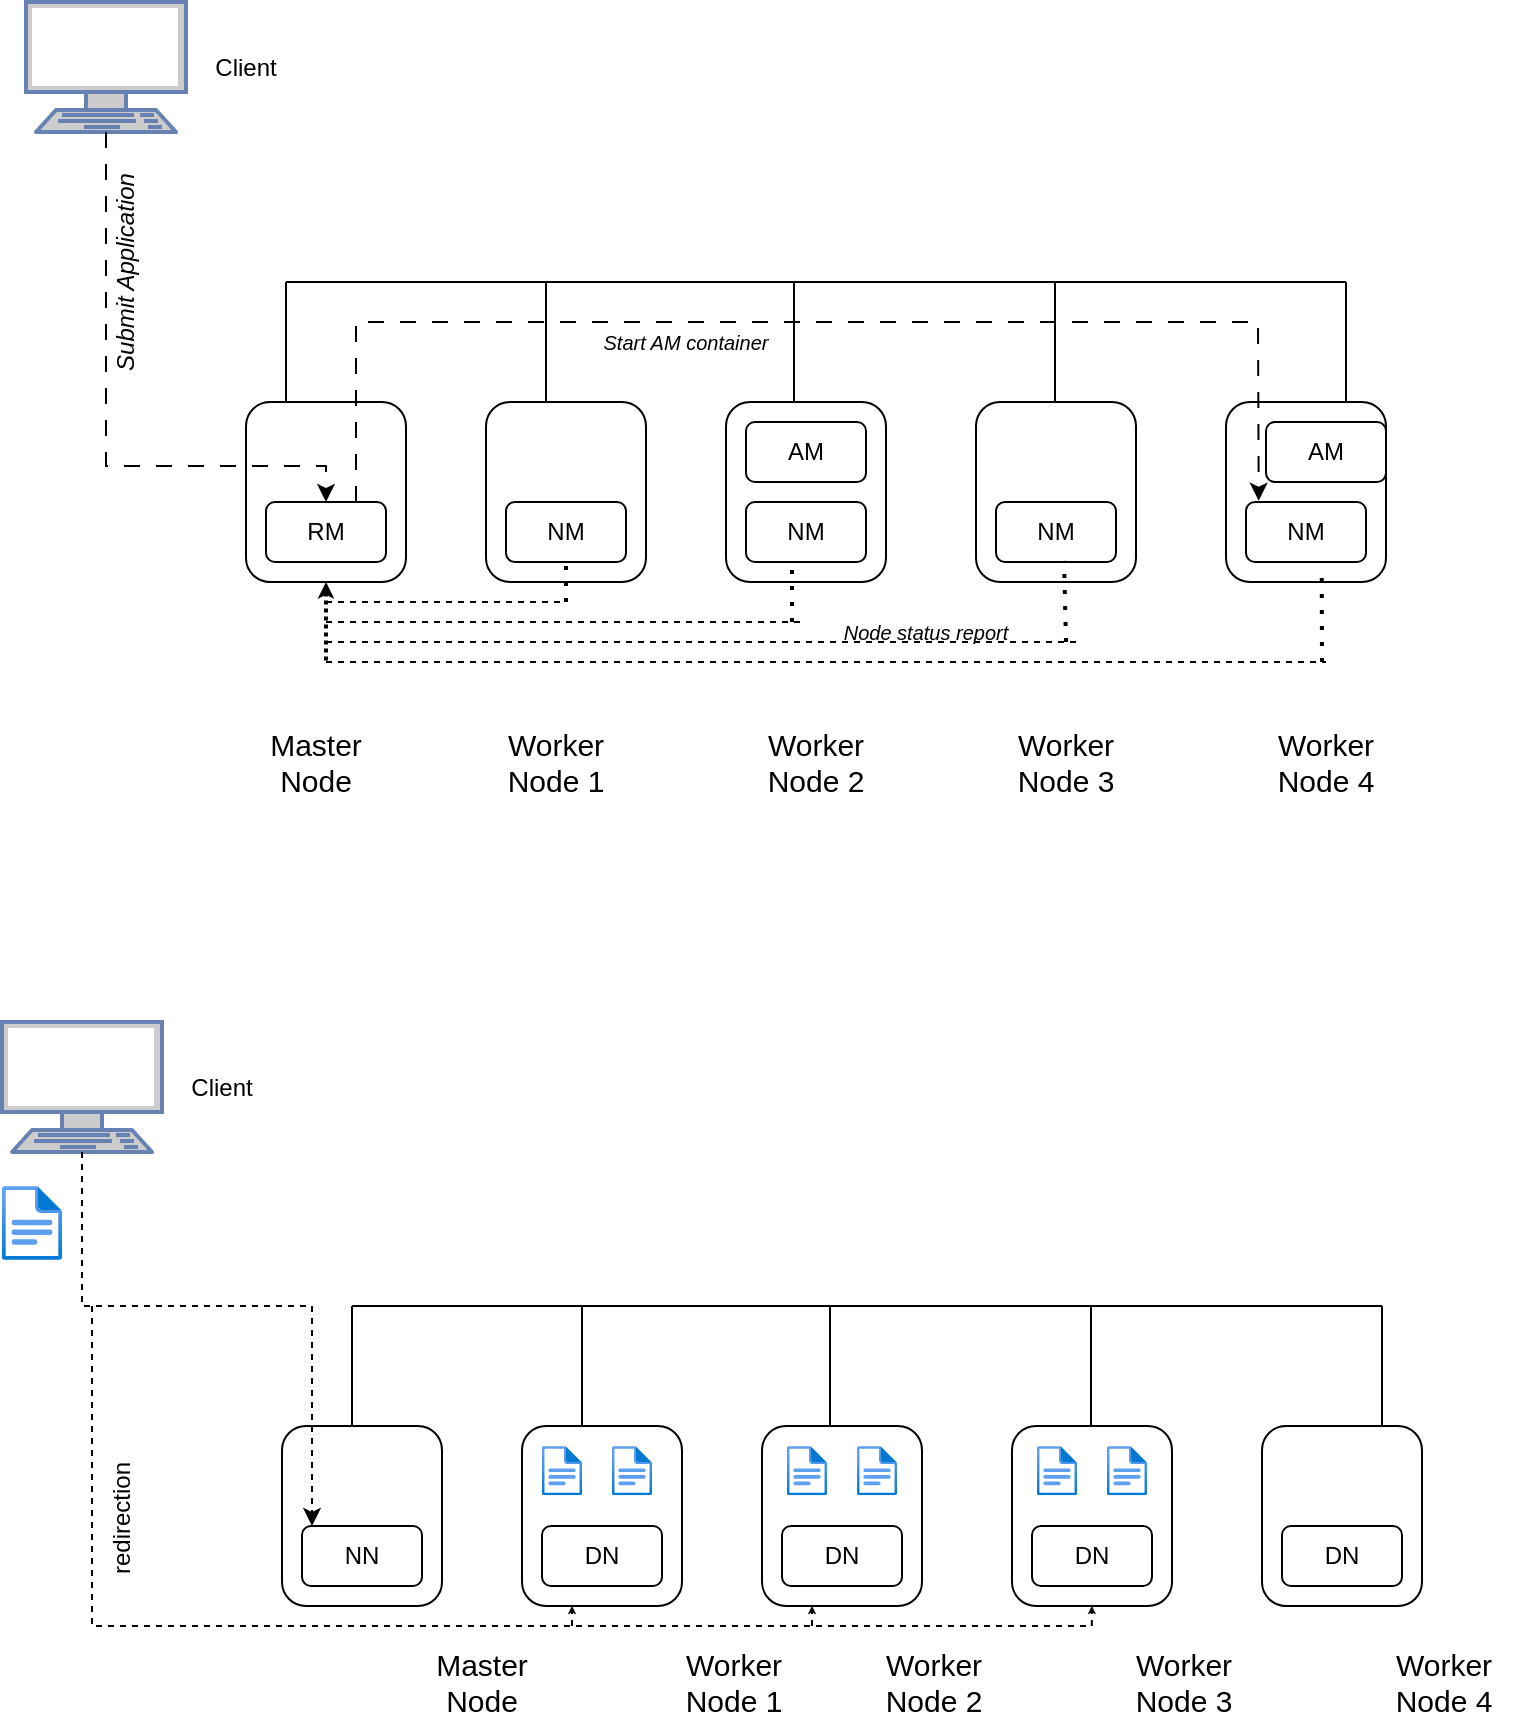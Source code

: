 <mxfile version="24.1.0" type="github">
  <diagram name="Page-1" id="phz_FprpEc_0Dcnx_o0i">
    <mxGraphModel dx="1290" dy="609" grid="1" gridSize="10" guides="1" tooltips="1" connect="1" arrows="1" fold="1" page="1" pageScale="1" pageWidth="827" pageHeight="1169" math="0" shadow="0">
      <root>
        <mxCell id="0" />
        <mxCell id="1" parent="0" />
        <mxCell id="AlaG7t0pZhiAt_VEpUe0-58" value="" style="group" parent="1" vertex="1" connectable="0">
          <mxGeometry x="71" y="60" width="685" height="400" as="geometry" />
        </mxCell>
        <mxCell id="AlaG7t0pZhiAt_VEpUe0-1" value="" style="endArrow=none;html=1;rounded=0;" parent="AlaG7t0pZhiAt_VEpUe0-58" edge="1">
          <mxGeometry width="50" height="50" relative="1" as="geometry">
            <mxPoint x="130" y="140" as="sourcePoint" />
            <mxPoint x="660" y="140" as="targetPoint" />
          </mxGeometry>
        </mxCell>
        <mxCell id="AlaG7t0pZhiAt_VEpUe0-3" value="" style="rounded=1;whiteSpace=wrap;html=1;" parent="AlaG7t0pZhiAt_VEpUe0-58" vertex="1">
          <mxGeometry x="600" y="200" width="80" height="90" as="geometry" />
        </mxCell>
        <mxCell id="AlaG7t0pZhiAt_VEpUe0-4" value="" style="rounded=1;whiteSpace=wrap;html=1;" parent="AlaG7t0pZhiAt_VEpUe0-58" vertex="1">
          <mxGeometry x="475" y="200" width="80" height="90" as="geometry" />
        </mxCell>
        <mxCell id="AlaG7t0pZhiAt_VEpUe0-5" value="" style="rounded=1;whiteSpace=wrap;html=1;" parent="AlaG7t0pZhiAt_VEpUe0-58" vertex="1">
          <mxGeometry x="350" y="200" width="80" height="90" as="geometry" />
        </mxCell>
        <mxCell id="AlaG7t0pZhiAt_VEpUe0-6" value="" style="rounded=1;whiteSpace=wrap;html=1;" parent="AlaG7t0pZhiAt_VEpUe0-58" vertex="1">
          <mxGeometry x="230" y="200" width="80" height="90" as="geometry" />
        </mxCell>
        <mxCell id="AlaG7t0pZhiAt_VEpUe0-7" value="" style="rounded=1;whiteSpace=wrap;html=1;" parent="AlaG7t0pZhiAt_VEpUe0-58" vertex="1">
          <mxGeometry x="110" y="200" width="80" height="90" as="geometry" />
        </mxCell>
        <mxCell id="AlaG7t0pZhiAt_VEpUe0-8" value="" style="endArrow=none;html=1;rounded=0;exitX=0.25;exitY=0;exitDx=0;exitDy=0;" parent="AlaG7t0pZhiAt_VEpUe0-58" source="AlaG7t0pZhiAt_VEpUe0-7" edge="1">
          <mxGeometry width="50" height="50" relative="1" as="geometry">
            <mxPoint x="370" y="230" as="sourcePoint" />
            <mxPoint x="130" y="140" as="targetPoint" />
          </mxGeometry>
        </mxCell>
        <mxCell id="AlaG7t0pZhiAt_VEpUe0-9" value="" style="endArrow=none;html=1;rounded=0;exitX=0.25;exitY=0;exitDx=0;exitDy=0;" parent="AlaG7t0pZhiAt_VEpUe0-58" edge="1">
          <mxGeometry width="50" height="50" relative="1" as="geometry">
            <mxPoint x="260" y="200" as="sourcePoint" />
            <mxPoint x="260" y="140" as="targetPoint" />
          </mxGeometry>
        </mxCell>
        <mxCell id="AlaG7t0pZhiAt_VEpUe0-10" value="" style="endArrow=none;html=1;rounded=0;exitX=0.25;exitY=0;exitDx=0;exitDy=0;" parent="AlaG7t0pZhiAt_VEpUe0-58" edge="1">
          <mxGeometry width="50" height="50" relative="1" as="geometry">
            <mxPoint x="384" y="200" as="sourcePoint" />
            <mxPoint x="384" y="140" as="targetPoint" />
          </mxGeometry>
        </mxCell>
        <mxCell id="AlaG7t0pZhiAt_VEpUe0-11" value="" style="endArrow=none;html=1;rounded=0;exitX=0.25;exitY=0;exitDx=0;exitDy=0;" parent="AlaG7t0pZhiAt_VEpUe0-58" edge="1">
          <mxGeometry width="50" height="50" relative="1" as="geometry">
            <mxPoint x="514.5" y="200" as="sourcePoint" />
            <mxPoint x="514.5" y="140" as="targetPoint" />
          </mxGeometry>
        </mxCell>
        <mxCell id="AlaG7t0pZhiAt_VEpUe0-12" value="" style="endArrow=none;html=1;rounded=0;exitX=0.25;exitY=0;exitDx=0;exitDy=0;" parent="AlaG7t0pZhiAt_VEpUe0-58" edge="1">
          <mxGeometry width="50" height="50" relative="1" as="geometry">
            <mxPoint x="660" y="200" as="sourcePoint" />
            <mxPoint x="660" y="140" as="targetPoint" />
          </mxGeometry>
        </mxCell>
        <mxCell id="AlaG7t0pZhiAt_VEpUe0-15" value="" style="group" parent="AlaG7t0pZhiAt_VEpUe0-58" vertex="1" connectable="0">
          <mxGeometry x="120" y="250" width="60" height="30" as="geometry" />
        </mxCell>
        <mxCell id="AlaG7t0pZhiAt_VEpUe0-13" value="" style="rounded=1;whiteSpace=wrap;html=1;" parent="AlaG7t0pZhiAt_VEpUe0-15" vertex="1">
          <mxGeometry width="60" height="30" as="geometry" />
        </mxCell>
        <mxCell id="AlaG7t0pZhiAt_VEpUe0-14" value="RM" style="text;html=1;strokeColor=none;fillColor=none;align=center;verticalAlign=middle;whiteSpace=wrap;rounded=0;" parent="AlaG7t0pZhiAt_VEpUe0-15" vertex="1">
          <mxGeometry width="60" height="30" as="geometry" />
        </mxCell>
        <mxCell id="AlaG7t0pZhiAt_VEpUe0-16" value="" style="group" parent="AlaG7t0pZhiAt_VEpUe0-58" vertex="1" connectable="0">
          <mxGeometry x="240" y="250" width="60" height="30" as="geometry" />
        </mxCell>
        <mxCell id="AlaG7t0pZhiAt_VEpUe0-17" value="" style="rounded=1;whiteSpace=wrap;html=1;" parent="AlaG7t0pZhiAt_VEpUe0-16" vertex="1">
          <mxGeometry width="60" height="30" as="geometry" />
        </mxCell>
        <mxCell id="AlaG7t0pZhiAt_VEpUe0-18" value="NM" style="text;html=1;strokeColor=none;fillColor=none;align=center;verticalAlign=middle;whiteSpace=wrap;rounded=0;" parent="AlaG7t0pZhiAt_VEpUe0-16" vertex="1">
          <mxGeometry width="60" height="30" as="geometry" />
        </mxCell>
        <mxCell id="AlaG7t0pZhiAt_VEpUe0-19" value="" style="group" parent="AlaG7t0pZhiAt_VEpUe0-58" vertex="1" connectable="0">
          <mxGeometry x="360" y="250" width="60" height="30" as="geometry" />
        </mxCell>
        <mxCell id="AlaG7t0pZhiAt_VEpUe0-20" value="" style="rounded=1;whiteSpace=wrap;html=1;" parent="AlaG7t0pZhiAt_VEpUe0-19" vertex="1">
          <mxGeometry width="60" height="30" as="geometry" />
        </mxCell>
        <mxCell id="AlaG7t0pZhiAt_VEpUe0-21" value="NM" style="text;html=1;strokeColor=none;fillColor=none;align=center;verticalAlign=middle;whiteSpace=wrap;rounded=0;" parent="AlaG7t0pZhiAt_VEpUe0-19" vertex="1">
          <mxGeometry width="60" height="30" as="geometry" />
        </mxCell>
        <mxCell id="AlaG7t0pZhiAt_VEpUe0-22" value="" style="group" parent="AlaG7t0pZhiAt_VEpUe0-58" vertex="1" connectable="0">
          <mxGeometry x="485" y="250" width="60" height="30" as="geometry" />
        </mxCell>
        <mxCell id="AlaG7t0pZhiAt_VEpUe0-23" value="" style="rounded=1;whiteSpace=wrap;html=1;" parent="AlaG7t0pZhiAt_VEpUe0-22" vertex="1">
          <mxGeometry width="60" height="30" as="geometry" />
        </mxCell>
        <mxCell id="AlaG7t0pZhiAt_VEpUe0-24" value="NM" style="text;html=1;strokeColor=none;fillColor=none;align=center;verticalAlign=middle;whiteSpace=wrap;rounded=0;" parent="AlaG7t0pZhiAt_VEpUe0-22" vertex="1">
          <mxGeometry width="60" height="30" as="geometry" />
        </mxCell>
        <mxCell id="AlaG7t0pZhiAt_VEpUe0-25" value="" style="group" parent="AlaG7t0pZhiAt_VEpUe0-58" vertex="1" connectable="0">
          <mxGeometry x="610" y="250" width="60" height="30" as="geometry" />
        </mxCell>
        <mxCell id="AlaG7t0pZhiAt_VEpUe0-26" value="" style="rounded=1;whiteSpace=wrap;html=1;" parent="AlaG7t0pZhiAt_VEpUe0-25" vertex="1">
          <mxGeometry width="60" height="30" as="geometry" />
        </mxCell>
        <mxCell id="AlaG7t0pZhiAt_VEpUe0-27" value="NM" style="text;html=1;strokeColor=none;fillColor=none;align=center;verticalAlign=middle;whiteSpace=wrap;rounded=0;" parent="AlaG7t0pZhiAt_VEpUe0-25" vertex="1">
          <mxGeometry width="60" height="30" as="geometry" />
        </mxCell>
        <mxCell id="AlaG7t0pZhiAt_VEpUe0-28" value="" style="endArrow=none;dashed=1;html=1;rounded=0;" parent="AlaG7t0pZhiAt_VEpUe0-58" edge="1">
          <mxGeometry width="50" height="50" relative="1" as="geometry">
            <mxPoint x="150" y="330" as="sourcePoint" />
            <mxPoint x="650" y="330" as="targetPoint" />
          </mxGeometry>
        </mxCell>
        <mxCell id="AlaG7t0pZhiAt_VEpUe0-29" value="" style="endArrow=none;dashed=1;html=1;rounded=0;" parent="AlaG7t0pZhiAt_VEpUe0-58" edge="1">
          <mxGeometry width="50" height="50" relative="1" as="geometry">
            <mxPoint x="150" y="320" as="sourcePoint" />
            <mxPoint x="525" y="320" as="targetPoint" />
          </mxGeometry>
        </mxCell>
        <mxCell id="AlaG7t0pZhiAt_VEpUe0-30" value="" style="endArrow=none;dashed=1;html=1;rounded=0;" parent="AlaG7t0pZhiAt_VEpUe0-58" edge="1">
          <mxGeometry width="50" height="50" relative="1" as="geometry">
            <mxPoint x="150" y="310" as="sourcePoint" />
            <mxPoint x="390" y="310" as="targetPoint" />
          </mxGeometry>
        </mxCell>
        <mxCell id="AlaG7t0pZhiAt_VEpUe0-31" value="" style="endArrow=none;dashed=1;html=1;rounded=0;" parent="AlaG7t0pZhiAt_VEpUe0-58" edge="1">
          <mxGeometry width="50" height="50" relative="1" as="geometry">
            <mxPoint x="150" y="300" as="sourcePoint" />
            <mxPoint x="270" y="300" as="targetPoint" />
          </mxGeometry>
        </mxCell>
        <mxCell id="AlaG7t0pZhiAt_VEpUe0-32" value="" style="endArrow=none;dashed=1;html=1;dashPattern=1 3;strokeWidth=2;rounded=0;entryX=0.5;entryY=1;entryDx=0;entryDy=0;" parent="AlaG7t0pZhiAt_VEpUe0-58" target="AlaG7t0pZhiAt_VEpUe0-18" edge="1">
          <mxGeometry width="50" height="50" relative="1" as="geometry">
            <mxPoint x="270" y="300" as="sourcePoint" />
            <mxPoint x="320" y="380" as="targetPoint" />
          </mxGeometry>
        </mxCell>
        <mxCell id="AlaG7t0pZhiAt_VEpUe0-33" value="" style="endArrow=none;dashed=1;html=1;dashPattern=1 3;strokeWidth=2;rounded=0;entryX=0.383;entryY=1.009;entryDx=0;entryDy=0;entryPerimeter=0;" parent="AlaG7t0pZhiAt_VEpUe0-58" target="AlaG7t0pZhiAt_VEpUe0-21" edge="1">
          <mxGeometry width="50" height="50" relative="1" as="geometry">
            <mxPoint x="383" y="310" as="sourcePoint" />
            <mxPoint x="383" y="290" as="targetPoint" />
          </mxGeometry>
        </mxCell>
        <mxCell id="AlaG7t0pZhiAt_VEpUe0-34" value="" style="endArrow=none;dashed=1;html=1;dashPattern=1 3;strokeWidth=2;rounded=0;entryX=0.567;entryY=0.981;entryDx=0;entryDy=0;entryPerimeter=0;" parent="AlaG7t0pZhiAt_VEpUe0-58" target="AlaG7t0pZhiAt_VEpUe0-24" edge="1">
          <mxGeometry width="50" height="50" relative="1" as="geometry">
            <mxPoint x="520" y="320" as="sourcePoint" />
            <mxPoint x="520" y="290" as="targetPoint" />
          </mxGeometry>
        </mxCell>
        <mxCell id="AlaG7t0pZhiAt_VEpUe0-36" value="" style="endArrow=none;dashed=1;html=1;dashPattern=1 3;strokeWidth=2;rounded=0;entryX=0.631;entryY=1.079;entryDx=0;entryDy=0;entryPerimeter=0;" parent="AlaG7t0pZhiAt_VEpUe0-58" target="AlaG7t0pZhiAt_VEpUe0-27" edge="1">
          <mxGeometry width="50" height="50" relative="1" as="geometry">
            <mxPoint x="648" y="330" as="sourcePoint" />
            <mxPoint x="420" y="180" as="targetPoint" />
          </mxGeometry>
        </mxCell>
        <mxCell id="AlaG7t0pZhiAt_VEpUe0-37" value="" style="endArrow=none;dashed=1;html=1;strokeWidth=2;rounded=0;entryX=0.5;entryY=1;entryDx=0;entryDy=0;jumpSize=10;dashPattern=1 1;startArrow=classic;startFill=1;exitX=0.5;exitY=1;exitDx=0;exitDy=0;endSize=6;startSize=2;" parent="AlaG7t0pZhiAt_VEpUe0-58" source="AlaG7t0pZhiAt_VEpUe0-7" edge="1">
          <mxGeometry width="50" height="50" relative="1" as="geometry">
            <mxPoint x="420" y="180" as="sourcePoint" />
            <mxPoint x="150" y="330" as="targetPoint" />
          </mxGeometry>
        </mxCell>
        <mxCell id="AlaG7t0pZhiAt_VEpUe0-40" value="" style="fontColor=#0066CC;verticalAlign=top;verticalLabelPosition=bottom;labelPosition=center;align=center;html=1;outlineConnect=0;fillColor=#CCCCCC;strokeColor=#6881B3;gradientColor=none;gradientDirection=north;strokeWidth=2;shape=mxgraph.networks.terminal;" parent="AlaG7t0pZhiAt_VEpUe0-58" vertex="1">
          <mxGeometry width="80" height="65" as="geometry" />
        </mxCell>
        <mxCell id="AlaG7t0pZhiAt_VEpUe0-41" value="" style="endArrow=classic;html=1;rounded=0;dashed=1;dashPattern=8 8;entryX=0.5;entryY=0;entryDx=0;entryDy=0;endFill=1;" parent="AlaG7t0pZhiAt_VEpUe0-58" source="AlaG7t0pZhiAt_VEpUe0-40" target="AlaG7t0pZhiAt_VEpUe0-14" edge="1">
          <mxGeometry relative="1" as="geometry">
            <mxPoint x="190" y="210" as="sourcePoint" />
            <mxPoint x="110" y="232" as="targetPoint" />
            <Array as="points">
              <mxPoint x="40" y="232" />
              <mxPoint x="150" y="232" />
            </Array>
          </mxGeometry>
        </mxCell>
        <mxCell id="AlaG7t0pZhiAt_VEpUe0-42" value="Client" style="text;html=1;strokeColor=none;fillColor=none;align=center;verticalAlign=middle;whiteSpace=wrap;rounded=0;" parent="AlaG7t0pZhiAt_VEpUe0-58" vertex="1">
          <mxGeometry x="80" y="17.5" width="60" height="30" as="geometry" />
        </mxCell>
        <mxCell id="AlaG7t0pZhiAt_VEpUe0-43" value="" style="endArrow=classic;html=1;rounded=0;exitX=0.75;exitY=0;exitDx=0;exitDy=0;entryX=0.106;entryY=-0.022;entryDx=0;entryDy=0;entryPerimeter=0;dashed=1;dashPattern=8 8;endFill=1;" parent="AlaG7t0pZhiAt_VEpUe0-58" source="AlaG7t0pZhiAt_VEpUe0-14" target="AlaG7t0pZhiAt_VEpUe0-27" edge="1">
          <mxGeometry relative="1" as="geometry">
            <mxPoint x="360" y="120" as="sourcePoint" />
            <mxPoint x="630" y="160" as="targetPoint" />
            <Array as="points">
              <mxPoint x="165" y="160" />
              <mxPoint x="616" y="160" />
            </Array>
          </mxGeometry>
        </mxCell>
        <mxCell id="AlaG7t0pZhiAt_VEpUe0-44" value="Start AM container" style="text;html=1;strokeColor=none;fillColor=none;align=center;verticalAlign=middle;whiteSpace=wrap;rounded=0;fontSize=10;fontStyle=2" parent="AlaG7t0pZhiAt_VEpUe0-58" vertex="1">
          <mxGeometry x="280" y="160" width="100" height="20" as="geometry" />
        </mxCell>
        <mxCell id="AlaG7t0pZhiAt_VEpUe0-45" value="" style="group" parent="AlaG7t0pZhiAt_VEpUe0-58" vertex="1" connectable="0">
          <mxGeometry x="620" y="210" width="60" height="30" as="geometry" />
        </mxCell>
        <mxCell id="AlaG7t0pZhiAt_VEpUe0-46" value="" style="rounded=1;whiteSpace=wrap;html=1;" parent="AlaG7t0pZhiAt_VEpUe0-45" vertex="1">
          <mxGeometry width="60" height="30" as="geometry" />
        </mxCell>
        <mxCell id="AlaG7t0pZhiAt_VEpUe0-47" value="AM" style="text;html=1;strokeColor=none;fillColor=none;align=center;verticalAlign=middle;whiteSpace=wrap;rounded=0;" parent="AlaG7t0pZhiAt_VEpUe0-45" vertex="1">
          <mxGeometry width="60" height="30" as="geometry" />
        </mxCell>
        <mxCell id="AlaG7t0pZhiAt_VEpUe0-48" value="Submit Application" style="text;html=1;strokeColor=none;fillColor=none;align=center;verticalAlign=middle;whiteSpace=wrap;rounded=0;spacingBottom=0;textDirection=ltr;labelPosition=center;verticalLabelPosition=middle;rotation=-90;fontStyle=2" parent="AlaG7t0pZhiAt_VEpUe0-58" vertex="1">
          <mxGeometry x="-10" y="120" width="120" height="30" as="geometry" />
        </mxCell>
        <mxCell id="AlaG7t0pZhiAt_VEpUe0-49" value="Master Node" style="text;html=1;strokeColor=none;fillColor=none;align=center;verticalAlign=middle;whiteSpace=wrap;rounded=0;fontSize=15;" parent="AlaG7t0pZhiAt_VEpUe0-58" vertex="1">
          <mxGeometry x="110" y="360" width="70" height="40" as="geometry" />
        </mxCell>
        <mxCell id="AlaG7t0pZhiAt_VEpUe0-50" value="Worker Node 1" style="text;html=1;strokeColor=none;fillColor=none;align=center;verticalAlign=middle;whiteSpace=wrap;rounded=0;fontSize=15;" parent="AlaG7t0pZhiAt_VEpUe0-58" vertex="1">
          <mxGeometry x="230" y="360" width="70" height="40" as="geometry" />
        </mxCell>
        <mxCell id="AlaG7t0pZhiAt_VEpUe0-51" value="Worker Node 2" style="text;html=1;strokeColor=none;fillColor=none;align=center;verticalAlign=middle;whiteSpace=wrap;rounded=0;fontSize=15;" parent="AlaG7t0pZhiAt_VEpUe0-58" vertex="1">
          <mxGeometry x="360" y="360" width="70" height="40" as="geometry" />
        </mxCell>
        <mxCell id="AlaG7t0pZhiAt_VEpUe0-52" value="Worker Node 3" style="text;html=1;strokeColor=none;fillColor=none;align=center;verticalAlign=middle;whiteSpace=wrap;rounded=0;fontSize=15;" parent="AlaG7t0pZhiAt_VEpUe0-58" vertex="1">
          <mxGeometry x="485" y="360" width="70" height="40" as="geometry" />
        </mxCell>
        <mxCell id="AlaG7t0pZhiAt_VEpUe0-53" value="Worker Node 4" style="text;html=1;strokeColor=none;fillColor=none;align=center;verticalAlign=middle;whiteSpace=wrap;rounded=0;fontSize=15;" parent="AlaG7t0pZhiAt_VEpUe0-58" vertex="1">
          <mxGeometry x="615" y="360" width="70" height="40" as="geometry" />
        </mxCell>
        <mxCell id="AlaG7t0pZhiAt_VEpUe0-54" value="" style="group" parent="AlaG7t0pZhiAt_VEpUe0-58" vertex="1" connectable="0">
          <mxGeometry x="360" y="210" width="60" height="30" as="geometry" />
        </mxCell>
        <mxCell id="AlaG7t0pZhiAt_VEpUe0-55" value="" style="rounded=1;whiteSpace=wrap;html=1;" parent="AlaG7t0pZhiAt_VEpUe0-54" vertex="1">
          <mxGeometry width="60" height="30" as="geometry" />
        </mxCell>
        <mxCell id="AlaG7t0pZhiAt_VEpUe0-56" value="AM" style="text;html=1;strokeColor=none;fillColor=none;align=center;verticalAlign=middle;whiteSpace=wrap;rounded=0;" parent="AlaG7t0pZhiAt_VEpUe0-54" vertex="1">
          <mxGeometry width="60" height="30" as="geometry" />
        </mxCell>
        <mxCell id="AlaG7t0pZhiAt_VEpUe0-57" value="Node status report" style="text;html=1;strokeColor=none;fillColor=none;align=center;verticalAlign=middle;whiteSpace=wrap;rounded=0;fontSize=10;spacing=2;fontStyle=2" parent="AlaG7t0pZhiAt_VEpUe0-58" vertex="1">
          <mxGeometry x="400" y="300" width="100" height="30" as="geometry" />
        </mxCell>
        <mxCell id="AlaG7t0pZhiAt_VEpUe0-121" value="" style="group" parent="1" vertex="1" connectable="0">
          <mxGeometry x="59" y="570" width="710" height="302" as="geometry" />
        </mxCell>
        <mxCell id="AlaG7t0pZhiAt_VEpUe0-60" value="" style="endArrow=none;html=1;rounded=0;" parent="AlaG7t0pZhiAt_VEpUe0-121" edge="1">
          <mxGeometry width="50" height="50" relative="1" as="geometry">
            <mxPoint x="175" y="142" as="sourcePoint" />
            <mxPoint x="690" y="142" as="targetPoint" />
          </mxGeometry>
        </mxCell>
        <mxCell id="AlaG7t0pZhiAt_VEpUe0-61" value="" style="rounded=1;whiteSpace=wrap;html=1;" parent="AlaG7t0pZhiAt_VEpUe0-121" vertex="1">
          <mxGeometry x="630" y="202" width="80" height="90" as="geometry" />
        </mxCell>
        <mxCell id="AlaG7t0pZhiAt_VEpUe0-62" value="" style="rounded=1;whiteSpace=wrap;html=1;" parent="AlaG7t0pZhiAt_VEpUe0-121" vertex="1">
          <mxGeometry x="505" y="202" width="80" height="90" as="geometry" />
        </mxCell>
        <mxCell id="AlaG7t0pZhiAt_VEpUe0-63" value="" style="rounded=1;whiteSpace=wrap;html=1;" parent="AlaG7t0pZhiAt_VEpUe0-121" vertex="1">
          <mxGeometry x="380" y="202" width="80" height="90" as="geometry" />
        </mxCell>
        <mxCell id="AlaG7t0pZhiAt_VEpUe0-64" value="" style="rounded=1;whiteSpace=wrap;html=1;" parent="AlaG7t0pZhiAt_VEpUe0-121" vertex="1">
          <mxGeometry x="260" y="202" width="80" height="90" as="geometry" />
        </mxCell>
        <mxCell id="AlaG7t0pZhiAt_VEpUe0-65" value="" style="rounded=1;whiteSpace=wrap;html=1;" parent="AlaG7t0pZhiAt_VEpUe0-121" vertex="1">
          <mxGeometry x="140" y="202" width="80" height="90" as="geometry" />
        </mxCell>
        <mxCell id="AlaG7t0pZhiAt_VEpUe0-66" value="" style="endArrow=none;html=1;rounded=0;exitX=0.5;exitY=0;exitDx=0;exitDy=0;" parent="AlaG7t0pZhiAt_VEpUe0-121" edge="1">
          <mxGeometry width="50" height="50" relative="1" as="geometry">
            <mxPoint x="175" y="202" as="sourcePoint" />
            <mxPoint x="175" y="142" as="targetPoint" />
          </mxGeometry>
        </mxCell>
        <mxCell id="AlaG7t0pZhiAt_VEpUe0-67" value="" style="endArrow=none;html=1;rounded=0;exitX=0.25;exitY=0;exitDx=0;exitDy=0;" parent="AlaG7t0pZhiAt_VEpUe0-121" edge="1">
          <mxGeometry width="50" height="50" relative="1" as="geometry">
            <mxPoint x="290" y="202" as="sourcePoint" />
            <mxPoint x="290" y="142" as="targetPoint" />
          </mxGeometry>
        </mxCell>
        <mxCell id="AlaG7t0pZhiAt_VEpUe0-68" value="" style="endArrow=none;html=1;rounded=0;exitX=0.25;exitY=0;exitDx=0;exitDy=0;" parent="AlaG7t0pZhiAt_VEpUe0-121" edge="1">
          <mxGeometry width="50" height="50" relative="1" as="geometry">
            <mxPoint x="414" y="202" as="sourcePoint" />
            <mxPoint x="414" y="142" as="targetPoint" />
          </mxGeometry>
        </mxCell>
        <mxCell id="AlaG7t0pZhiAt_VEpUe0-69" value="" style="endArrow=none;html=1;rounded=0;exitX=0.25;exitY=0;exitDx=0;exitDy=0;" parent="AlaG7t0pZhiAt_VEpUe0-121" edge="1">
          <mxGeometry width="50" height="50" relative="1" as="geometry">
            <mxPoint x="544.5" y="202" as="sourcePoint" />
            <mxPoint x="544.5" y="142" as="targetPoint" />
          </mxGeometry>
        </mxCell>
        <mxCell id="AlaG7t0pZhiAt_VEpUe0-70" value="" style="endArrow=none;html=1;rounded=0;exitX=0.25;exitY=0;exitDx=0;exitDy=0;" parent="AlaG7t0pZhiAt_VEpUe0-121" edge="1">
          <mxGeometry width="50" height="50" relative="1" as="geometry">
            <mxPoint x="690" y="202" as="sourcePoint" />
            <mxPoint x="690" y="142" as="targetPoint" />
          </mxGeometry>
        </mxCell>
        <mxCell id="AlaG7t0pZhiAt_VEpUe0-71" value="" style="group" parent="AlaG7t0pZhiAt_VEpUe0-121" vertex="1" connectable="0">
          <mxGeometry x="150" y="252" width="60" height="30" as="geometry" />
        </mxCell>
        <mxCell id="AlaG7t0pZhiAt_VEpUe0-72" value="" style="rounded=1;whiteSpace=wrap;html=1;" parent="AlaG7t0pZhiAt_VEpUe0-71" vertex="1">
          <mxGeometry width="60" height="30" as="geometry" />
        </mxCell>
        <mxCell id="AlaG7t0pZhiAt_VEpUe0-73" value="NN" style="text;html=1;strokeColor=none;fillColor=none;align=center;verticalAlign=middle;whiteSpace=wrap;rounded=0;" parent="AlaG7t0pZhiAt_VEpUe0-71" vertex="1">
          <mxGeometry width="60" height="30" as="geometry" />
        </mxCell>
        <mxCell id="AlaG7t0pZhiAt_VEpUe0-74" value="" style="group" parent="AlaG7t0pZhiAt_VEpUe0-121" vertex="1" connectable="0">
          <mxGeometry x="270" y="252" width="60" height="30" as="geometry" />
        </mxCell>
        <mxCell id="AlaG7t0pZhiAt_VEpUe0-75" value="" style="rounded=1;whiteSpace=wrap;html=1;" parent="AlaG7t0pZhiAt_VEpUe0-74" vertex="1">
          <mxGeometry width="60" height="30" as="geometry" />
        </mxCell>
        <mxCell id="AlaG7t0pZhiAt_VEpUe0-76" value="DN" style="text;html=1;strokeColor=none;fillColor=none;align=center;verticalAlign=middle;whiteSpace=wrap;rounded=0;" parent="AlaG7t0pZhiAt_VEpUe0-74" vertex="1">
          <mxGeometry width="60" height="30" as="geometry" />
        </mxCell>
        <mxCell id="AlaG7t0pZhiAt_VEpUe0-77" value="" style="group" parent="AlaG7t0pZhiAt_VEpUe0-121" vertex="1" connectable="0">
          <mxGeometry x="390" y="252" width="60" height="30" as="geometry" />
        </mxCell>
        <mxCell id="AlaG7t0pZhiAt_VEpUe0-78" value="" style="rounded=1;whiteSpace=wrap;html=1;" parent="AlaG7t0pZhiAt_VEpUe0-77" vertex="1">
          <mxGeometry width="60" height="30" as="geometry" />
        </mxCell>
        <mxCell id="AlaG7t0pZhiAt_VEpUe0-79" value="DN" style="text;html=1;strokeColor=none;fillColor=none;align=center;verticalAlign=middle;whiteSpace=wrap;rounded=0;" parent="AlaG7t0pZhiAt_VEpUe0-77" vertex="1">
          <mxGeometry width="60" height="30" as="geometry" />
        </mxCell>
        <mxCell id="AlaG7t0pZhiAt_VEpUe0-80" value="" style="group" parent="AlaG7t0pZhiAt_VEpUe0-121" vertex="1" connectable="0">
          <mxGeometry x="515" y="252" width="60" height="30" as="geometry" />
        </mxCell>
        <mxCell id="AlaG7t0pZhiAt_VEpUe0-81" value="" style="rounded=1;whiteSpace=wrap;html=1;" parent="AlaG7t0pZhiAt_VEpUe0-80" vertex="1">
          <mxGeometry width="60" height="30" as="geometry" />
        </mxCell>
        <mxCell id="AlaG7t0pZhiAt_VEpUe0-82" value="DN" style="text;html=1;strokeColor=none;fillColor=none;align=center;verticalAlign=middle;whiteSpace=wrap;rounded=0;" parent="AlaG7t0pZhiAt_VEpUe0-80" vertex="1">
          <mxGeometry width="60" height="30" as="geometry" />
        </mxCell>
        <mxCell id="AlaG7t0pZhiAt_VEpUe0-83" value="" style="group" parent="AlaG7t0pZhiAt_VEpUe0-121" vertex="1" connectable="0">
          <mxGeometry x="640" y="252" width="60" height="30" as="geometry" />
        </mxCell>
        <mxCell id="AlaG7t0pZhiAt_VEpUe0-84" value="" style="rounded=1;whiteSpace=wrap;html=1;" parent="AlaG7t0pZhiAt_VEpUe0-83" vertex="1">
          <mxGeometry width="60" height="30" as="geometry" />
        </mxCell>
        <mxCell id="AlaG7t0pZhiAt_VEpUe0-85" value="DN" style="text;html=1;strokeColor=none;fillColor=none;align=center;verticalAlign=middle;whiteSpace=wrap;rounded=0;" parent="AlaG7t0pZhiAt_VEpUe0-83" vertex="1">
          <mxGeometry width="60" height="30" as="geometry" />
        </mxCell>
        <mxCell id="AlaG7t0pZhiAt_VEpUe0-104" value="" style="fontColor=#0066CC;verticalAlign=top;verticalLabelPosition=bottom;labelPosition=center;align=center;html=1;outlineConnect=0;fillColor=#CCCCCC;strokeColor=#6881B3;gradientColor=none;gradientDirection=north;strokeWidth=2;shape=mxgraph.networks.terminal;" parent="AlaG7t0pZhiAt_VEpUe0-121" vertex="1">
          <mxGeometry width="80" height="65" as="geometry" />
        </mxCell>
        <mxCell id="AlaG7t0pZhiAt_VEpUe0-105" value="Client" style="text;html=1;strokeColor=none;fillColor=none;align=center;verticalAlign=middle;whiteSpace=wrap;rounded=0;" parent="AlaG7t0pZhiAt_VEpUe0-121" vertex="1">
          <mxGeometry x="80" y="17.5" width="60" height="30" as="geometry" />
        </mxCell>
        <mxCell id="AlaG7t0pZhiAt_VEpUe0-107" value="" style="endArrow=classic;html=1;rounded=0;dashed=1;strokeWidth=1;endFill=1;" parent="AlaG7t0pZhiAt_VEpUe0-121" source="AlaG7t0pZhiAt_VEpUe0-104" edge="1">
          <mxGeometry relative="1" as="geometry">
            <mxPoint x="115" y="242" as="sourcePoint" />
            <mxPoint x="155" y="252" as="targetPoint" />
            <Array as="points">
              <mxPoint x="40" y="142" />
              <mxPoint x="155" y="142" />
            </Array>
          </mxGeometry>
        </mxCell>
        <mxCell id="AlaG7t0pZhiAt_VEpUe0-108" value="" style="endArrow=none;html=1;rounded=0;dashed=1;" parent="AlaG7t0pZhiAt_VEpUe0-121" edge="1">
          <mxGeometry relative="1" as="geometry">
            <mxPoint x="45" y="142" as="sourcePoint" />
            <mxPoint x="545" y="302" as="targetPoint" />
            <Array as="points">
              <mxPoint x="45" y="302" />
            </Array>
          </mxGeometry>
        </mxCell>
        <mxCell id="AlaG7t0pZhiAt_VEpUe0-109" value="" style="endArrow=classic;html=1;rounded=0;dashed=1;endFill=1;endSize=1;" parent="AlaG7t0pZhiAt_VEpUe0-121" edge="1">
          <mxGeometry relative="1" as="geometry">
            <mxPoint x="285" y="302" as="sourcePoint" />
            <mxPoint x="285" y="292" as="targetPoint" />
          </mxGeometry>
        </mxCell>
        <mxCell id="AlaG7t0pZhiAt_VEpUe0-110" value="" style="endArrow=classic;html=1;rounded=0;dashed=1;endFill=1;endSize=1;" parent="AlaG7t0pZhiAt_VEpUe0-121" edge="1">
          <mxGeometry relative="1" as="geometry">
            <mxPoint x="405" y="302" as="sourcePoint" />
            <mxPoint x="405" y="292" as="targetPoint" />
          </mxGeometry>
        </mxCell>
        <mxCell id="AlaG7t0pZhiAt_VEpUe0-111" value="" style="endArrow=classic;html=1;rounded=0;dashed=1;endFill=1;endSize=1;" parent="AlaG7t0pZhiAt_VEpUe0-121" edge="1">
          <mxGeometry relative="1" as="geometry">
            <mxPoint x="544.92" y="302" as="sourcePoint" />
            <mxPoint x="544.92" y="292" as="targetPoint" />
          </mxGeometry>
        </mxCell>
        <mxCell id="AlaG7t0pZhiAt_VEpUe0-112" value="" style="image;aspect=fixed;html=1;points=[];align=center;fontSize=12;image=img/lib/azure2/general/File.svg;" parent="AlaG7t0pZhiAt_VEpUe0-121" vertex="1">
          <mxGeometry y="82" width="30" height="36.97" as="geometry" />
        </mxCell>
        <mxCell id="AlaG7t0pZhiAt_VEpUe0-113" value="" style="image;aspect=fixed;html=1;points=[];align=center;fontSize=12;image=img/lib/azure2/general/File.svg;" parent="AlaG7t0pZhiAt_VEpUe0-121" vertex="1">
          <mxGeometry x="305" y="212" width="20" height="24.65" as="geometry" />
        </mxCell>
        <mxCell id="AlaG7t0pZhiAt_VEpUe0-114" value="" style="image;aspect=fixed;html=1;points=[];align=center;fontSize=12;image=img/lib/azure2/general/File.svg;" parent="AlaG7t0pZhiAt_VEpUe0-121" vertex="1">
          <mxGeometry x="270" y="212" width="20" height="24.65" as="geometry" />
        </mxCell>
        <mxCell id="AlaG7t0pZhiAt_VEpUe0-117" value="" style="image;aspect=fixed;html=1;points=[];align=center;fontSize=12;image=img/lib/azure2/general/File.svg;" parent="AlaG7t0pZhiAt_VEpUe0-121" vertex="1">
          <mxGeometry x="392.5" y="212" width="20" height="24.65" as="geometry" />
        </mxCell>
        <mxCell id="AlaG7t0pZhiAt_VEpUe0-118" value="" style="image;aspect=fixed;html=1;points=[];align=center;fontSize=12;image=img/lib/azure2/general/File.svg;" parent="AlaG7t0pZhiAt_VEpUe0-121" vertex="1">
          <mxGeometry x="427.5" y="212" width="20" height="24.65" as="geometry" />
        </mxCell>
        <mxCell id="AlaG7t0pZhiAt_VEpUe0-119" value="" style="image;aspect=fixed;html=1;points=[];align=center;fontSize=12;image=img/lib/azure2/general/File.svg;" parent="AlaG7t0pZhiAt_VEpUe0-121" vertex="1">
          <mxGeometry x="517.5" y="212" width="20" height="24.65" as="geometry" />
        </mxCell>
        <mxCell id="AlaG7t0pZhiAt_VEpUe0-120" value="" style="image;aspect=fixed;html=1;points=[];align=center;fontSize=12;image=img/lib/azure2/general/File.svg;" parent="AlaG7t0pZhiAt_VEpUe0-121" vertex="1">
          <mxGeometry x="552.5" y="212" width="20" height="24.65" as="geometry" />
        </mxCell>
        <mxCell id="AlaG7t0pZhiAt_VEpUe0-185" value="redirection" style="text;html=1;strokeColor=none;fillColor=none;align=center;verticalAlign=middle;whiteSpace=wrap;rounded=0;rotation=-90;" parent="AlaG7t0pZhiAt_VEpUe0-121" vertex="1">
          <mxGeometry x="30" y="212" width="60" height="72" as="geometry" />
        </mxCell>
        <mxCell id="AlaG7t0pZhiAt_VEpUe0-176" value="Master Node" style="text;html=1;strokeColor=none;fillColor=none;align=center;verticalAlign=middle;whiteSpace=wrap;rounded=0;fontSize=15;" parent="1" vertex="1">
          <mxGeometry x="264" y="880" width="70" height="40" as="geometry" />
        </mxCell>
        <mxCell id="AlaG7t0pZhiAt_VEpUe0-177" value="Worker Node 1" style="text;html=1;strokeColor=none;fillColor=none;align=center;verticalAlign=middle;whiteSpace=wrap;rounded=0;fontSize=15;" parent="1" vertex="1">
          <mxGeometry x="390" y="880" width="70" height="40" as="geometry" />
        </mxCell>
        <mxCell id="AlaG7t0pZhiAt_VEpUe0-182" value="Worker Node 2" style="text;html=1;strokeColor=none;fillColor=none;align=center;verticalAlign=middle;whiteSpace=wrap;rounded=0;fontSize=15;" parent="1" vertex="1">
          <mxGeometry x="490" y="880" width="70" height="40" as="geometry" />
        </mxCell>
        <mxCell id="AlaG7t0pZhiAt_VEpUe0-183" value="Worker Node 3" style="text;html=1;strokeColor=none;fillColor=none;align=center;verticalAlign=middle;whiteSpace=wrap;rounded=0;fontSize=15;" parent="1" vertex="1">
          <mxGeometry x="615" y="880" width="70" height="40" as="geometry" />
        </mxCell>
        <mxCell id="AlaG7t0pZhiAt_VEpUe0-184" value="Worker Node 4" style="text;html=1;strokeColor=none;fillColor=none;align=center;verticalAlign=middle;whiteSpace=wrap;rounded=0;fontSize=15;" parent="1" vertex="1">
          <mxGeometry x="745" y="880" width="70" height="40" as="geometry" />
        </mxCell>
      </root>
    </mxGraphModel>
  </diagram>
</mxfile>
